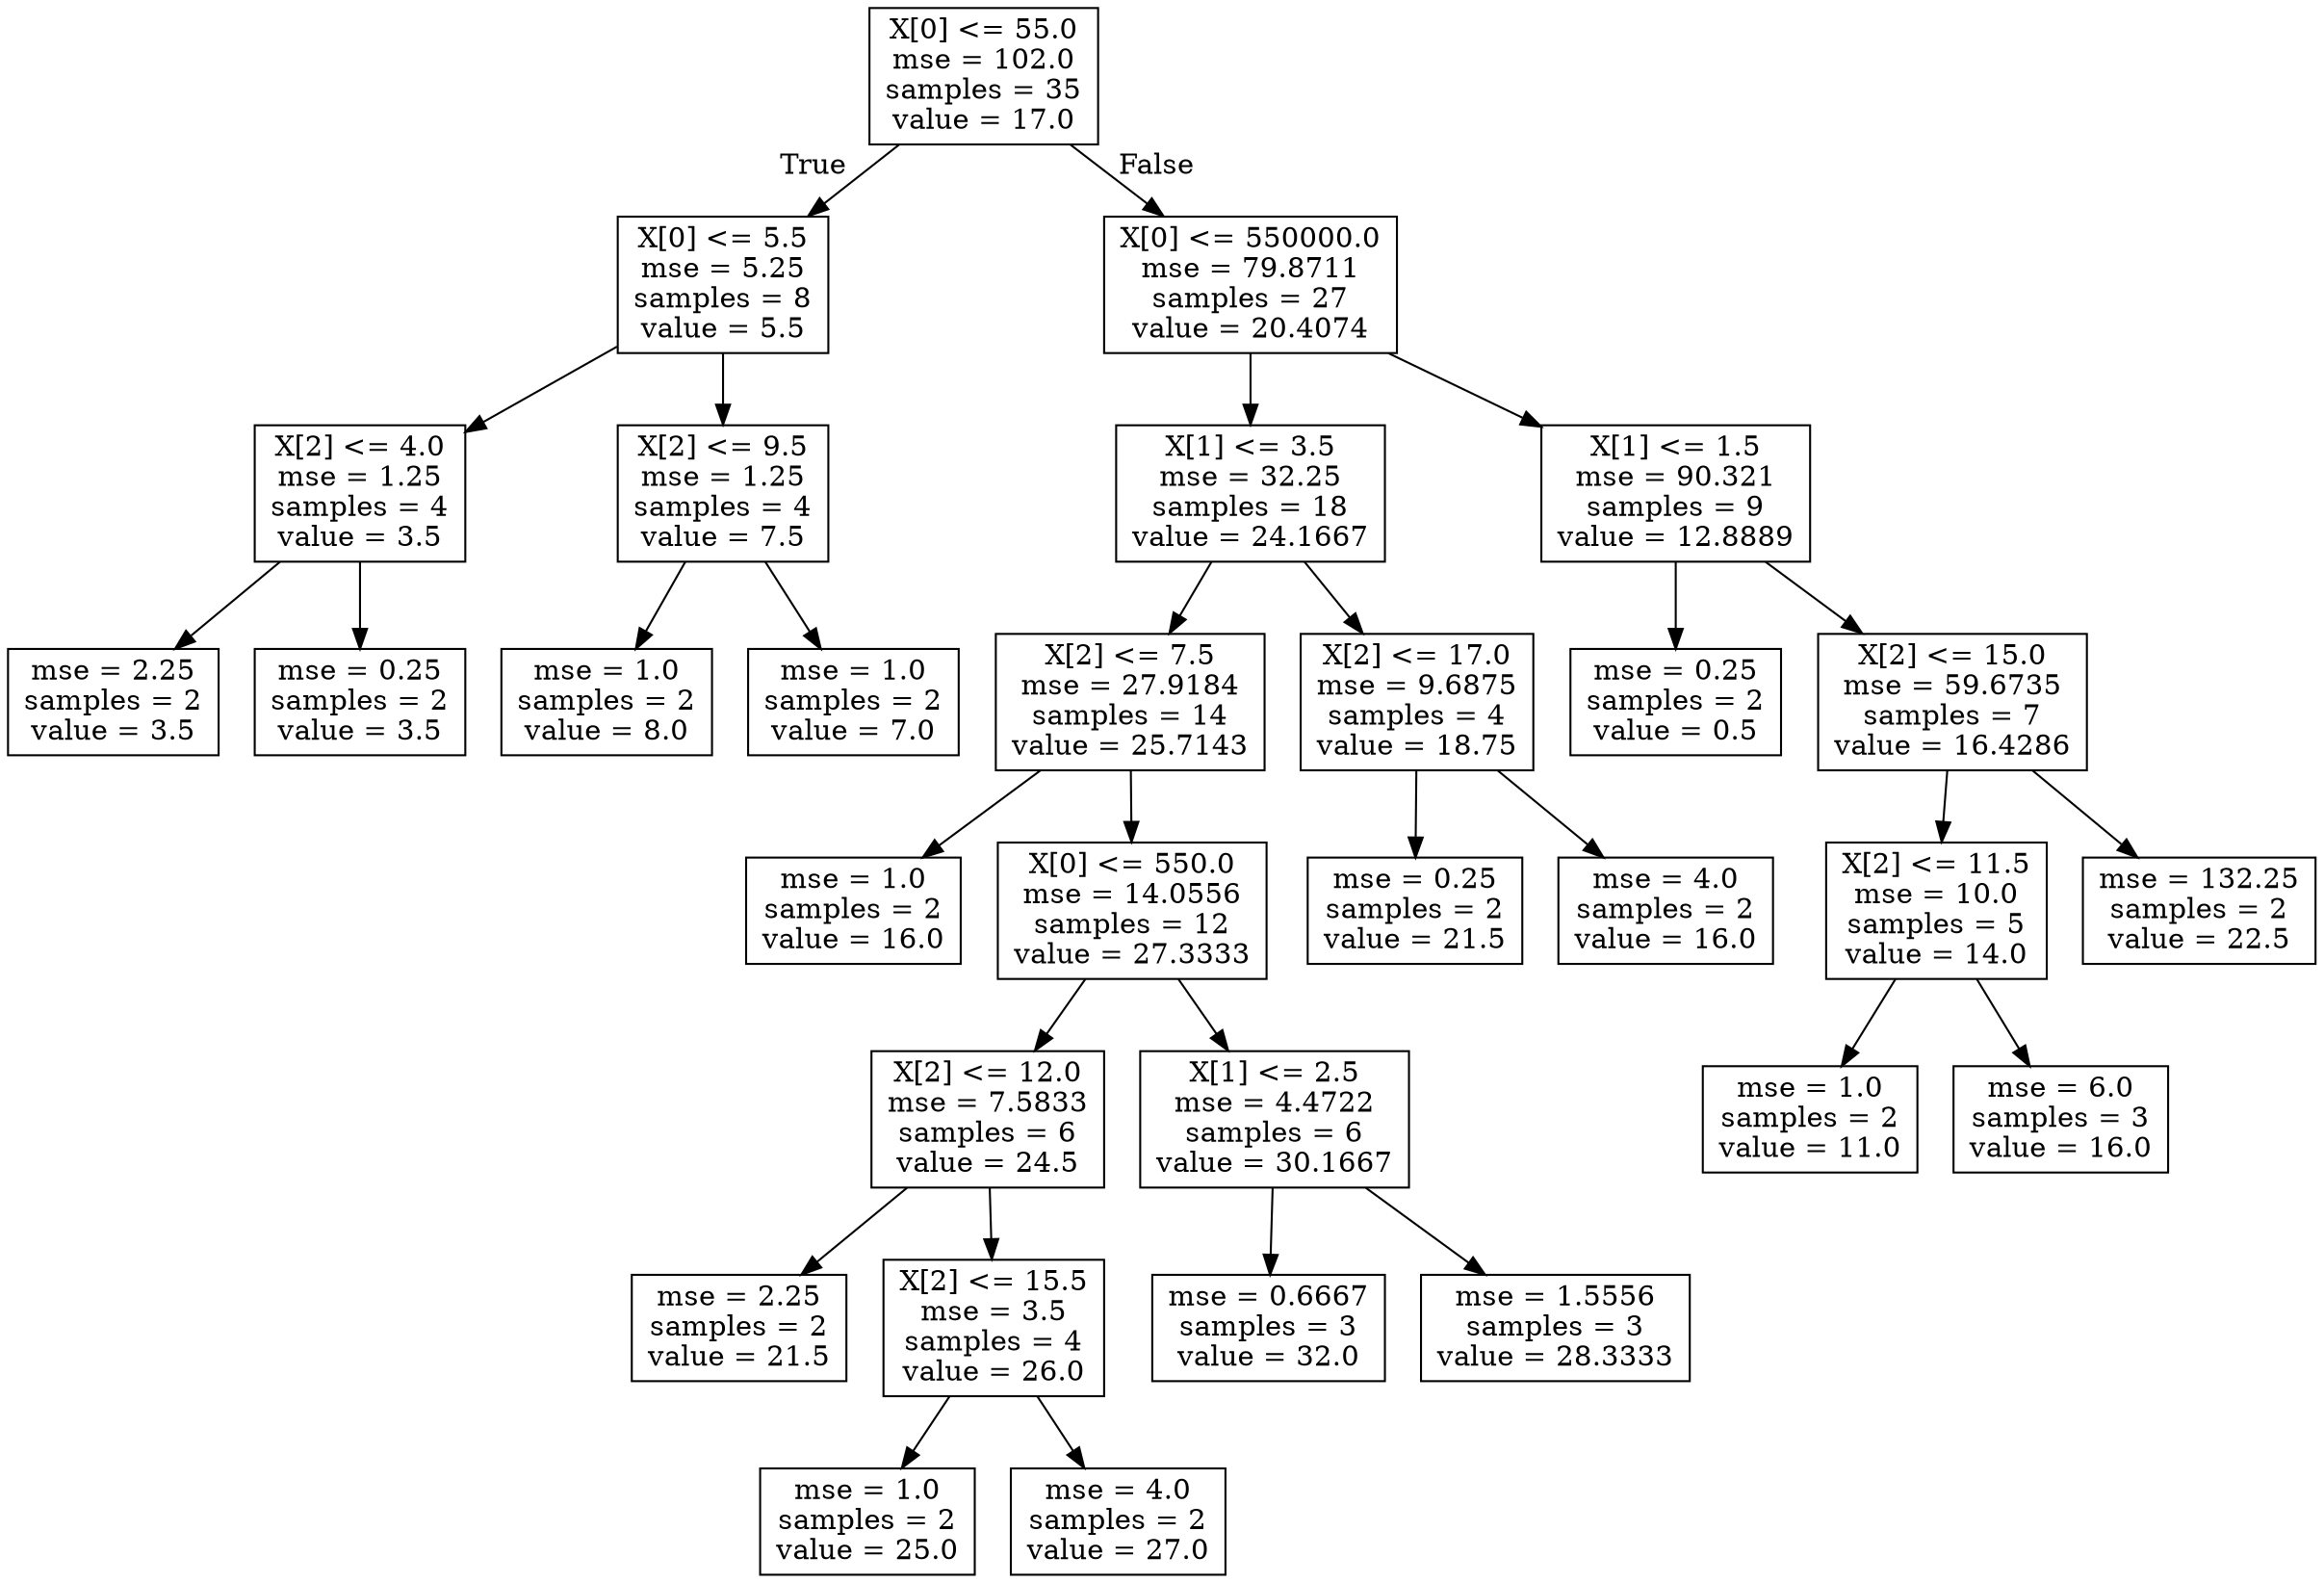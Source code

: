 digraph Tree {
node [shape=box] ;
0 [label="X[0] <= 55.0\nmse = 102.0\nsamples = 35\nvalue = 17.0"] ;
1 [label="X[0] <= 5.5\nmse = 5.25\nsamples = 8\nvalue = 5.5"] ;
0 -> 1 [labeldistance=2.5, labelangle=45, headlabel="True"] ;
2 [label="X[2] <= 4.0\nmse = 1.25\nsamples = 4\nvalue = 3.5"] ;
1 -> 2 ;
3 [label="mse = 2.25\nsamples = 2\nvalue = 3.5"] ;
2 -> 3 ;
4 [label="mse = 0.25\nsamples = 2\nvalue = 3.5"] ;
2 -> 4 ;
5 [label="X[2] <= 9.5\nmse = 1.25\nsamples = 4\nvalue = 7.5"] ;
1 -> 5 ;
6 [label="mse = 1.0\nsamples = 2\nvalue = 8.0"] ;
5 -> 6 ;
7 [label="mse = 1.0\nsamples = 2\nvalue = 7.0"] ;
5 -> 7 ;
8 [label="X[0] <= 550000.0\nmse = 79.8711\nsamples = 27\nvalue = 20.4074"] ;
0 -> 8 [labeldistance=2.5, labelangle=-45, headlabel="False"] ;
9 [label="X[1] <= 3.5\nmse = 32.25\nsamples = 18\nvalue = 24.1667"] ;
8 -> 9 ;
10 [label="X[2] <= 7.5\nmse = 27.9184\nsamples = 14\nvalue = 25.7143"] ;
9 -> 10 ;
11 [label="mse = 1.0\nsamples = 2\nvalue = 16.0"] ;
10 -> 11 ;
12 [label="X[0] <= 550.0\nmse = 14.0556\nsamples = 12\nvalue = 27.3333"] ;
10 -> 12 ;
13 [label="X[2] <= 12.0\nmse = 7.5833\nsamples = 6\nvalue = 24.5"] ;
12 -> 13 ;
14 [label="mse = 2.25\nsamples = 2\nvalue = 21.5"] ;
13 -> 14 ;
15 [label="X[2] <= 15.5\nmse = 3.5\nsamples = 4\nvalue = 26.0"] ;
13 -> 15 ;
16 [label="mse = 1.0\nsamples = 2\nvalue = 25.0"] ;
15 -> 16 ;
17 [label="mse = 4.0\nsamples = 2\nvalue = 27.0"] ;
15 -> 17 ;
18 [label="X[1] <= 2.5\nmse = 4.4722\nsamples = 6\nvalue = 30.1667"] ;
12 -> 18 ;
19 [label="mse = 0.6667\nsamples = 3\nvalue = 32.0"] ;
18 -> 19 ;
20 [label="mse = 1.5556\nsamples = 3\nvalue = 28.3333"] ;
18 -> 20 ;
21 [label="X[2] <= 17.0\nmse = 9.6875\nsamples = 4\nvalue = 18.75"] ;
9 -> 21 ;
22 [label="mse = 0.25\nsamples = 2\nvalue = 21.5"] ;
21 -> 22 ;
23 [label="mse = 4.0\nsamples = 2\nvalue = 16.0"] ;
21 -> 23 ;
24 [label="X[1] <= 1.5\nmse = 90.321\nsamples = 9\nvalue = 12.8889"] ;
8 -> 24 ;
25 [label="mse = 0.25\nsamples = 2\nvalue = 0.5"] ;
24 -> 25 ;
26 [label="X[2] <= 15.0\nmse = 59.6735\nsamples = 7\nvalue = 16.4286"] ;
24 -> 26 ;
27 [label="X[2] <= 11.5\nmse = 10.0\nsamples = 5\nvalue = 14.0"] ;
26 -> 27 ;
28 [label="mse = 1.0\nsamples = 2\nvalue = 11.0"] ;
27 -> 28 ;
29 [label="mse = 6.0\nsamples = 3\nvalue = 16.0"] ;
27 -> 29 ;
30 [label="mse = 132.25\nsamples = 2\nvalue = 22.5"] ;
26 -> 30 ;
}